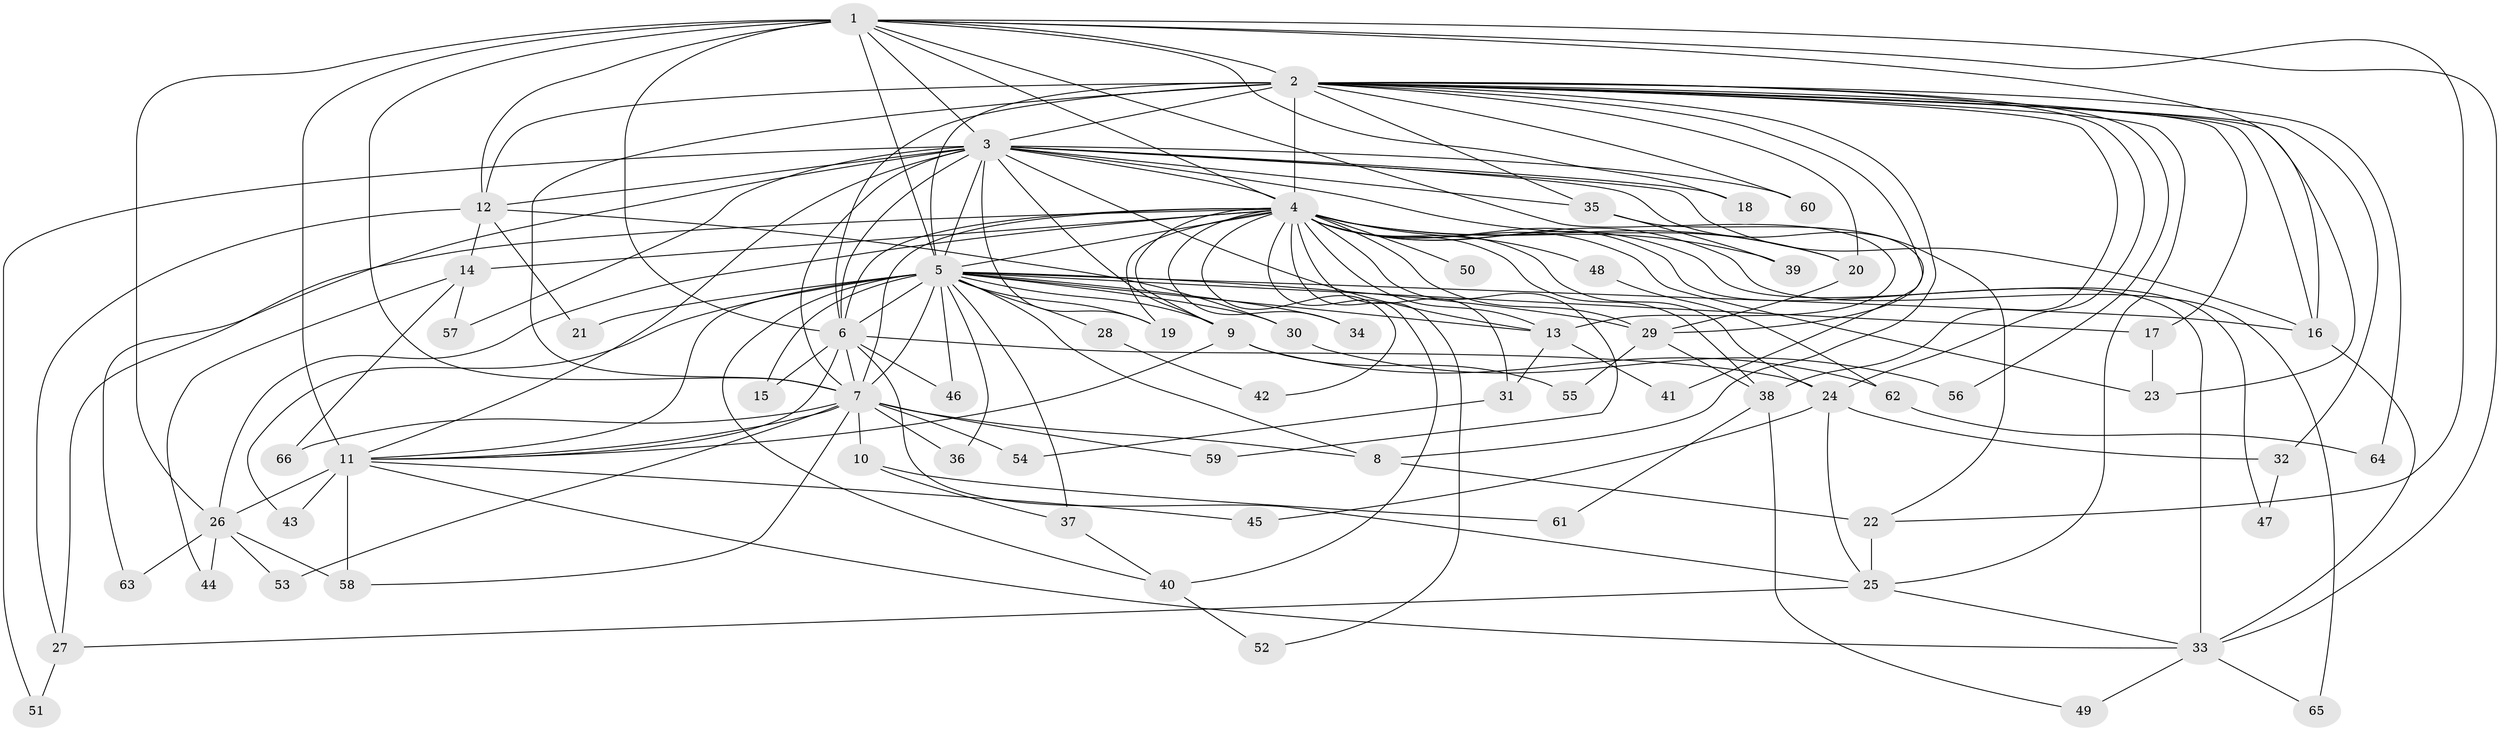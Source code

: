 // original degree distribution, {26: 0.007633587786259542, 28: 0.007633587786259542, 22: 0.007633587786259542, 21: 0.007633587786259542, 35: 0.007633587786259542, 34: 0.007633587786259542, 16: 0.007633587786259542, 24: 0.007633587786259542, 18: 0.007633587786259542, 15: 0.007633587786259542, 3: 0.21374045801526717, 6: 0.04580152671755725, 4: 0.08396946564885496, 2: 0.549618320610687, 7: 0.015267175572519083, 5: 0.007633587786259542, 8: 0.007633587786259542}
// Generated by graph-tools (version 1.1) at 2025/34/03/09/25 02:34:41]
// undirected, 66 vertices, 163 edges
graph export_dot {
graph [start="1"]
  node [color=gray90,style=filled];
  1;
  2;
  3;
  4;
  5;
  6;
  7;
  8;
  9;
  10;
  11;
  12;
  13;
  14;
  15;
  16;
  17;
  18;
  19;
  20;
  21;
  22;
  23;
  24;
  25;
  26;
  27;
  28;
  29;
  30;
  31;
  32;
  33;
  34;
  35;
  36;
  37;
  38;
  39;
  40;
  41;
  42;
  43;
  44;
  45;
  46;
  47;
  48;
  49;
  50;
  51;
  52;
  53;
  54;
  55;
  56;
  57;
  58;
  59;
  60;
  61;
  62;
  63;
  64;
  65;
  66;
  1 -- 2 [weight=4.0];
  1 -- 3 [weight=4.0];
  1 -- 4 [weight=3.0];
  1 -- 5 [weight=2.0];
  1 -- 6 [weight=2.0];
  1 -- 7 [weight=2.0];
  1 -- 11 [weight=12.0];
  1 -- 12 [weight=1.0];
  1 -- 13 [weight=1.0];
  1 -- 16 [weight=4.0];
  1 -- 18 [weight=1.0];
  1 -- 22 [weight=1.0];
  1 -- 26 [weight=2.0];
  1 -- 33 [weight=1.0];
  2 -- 3 [weight=4.0];
  2 -- 4 [weight=11.0];
  2 -- 5 [weight=3.0];
  2 -- 6 [weight=2.0];
  2 -- 7 [weight=2.0];
  2 -- 8 [weight=2.0];
  2 -- 12 [weight=2.0];
  2 -- 16 [weight=1.0];
  2 -- 17 [weight=1.0];
  2 -- 20 [weight=1.0];
  2 -- 23 [weight=1.0];
  2 -- 24 [weight=2.0];
  2 -- 25 [weight=2.0];
  2 -- 29 [weight=1.0];
  2 -- 32 [weight=1.0];
  2 -- 35 [weight=1.0];
  2 -- 38 [weight=1.0];
  2 -- 56 [weight=1.0];
  2 -- 60 [weight=1.0];
  2 -- 64 [weight=1.0];
  3 -- 4 [weight=3.0];
  3 -- 5 [weight=2.0];
  3 -- 6 [weight=2.0];
  3 -- 7 [weight=3.0];
  3 -- 9 [weight=1.0];
  3 -- 11 [weight=1.0];
  3 -- 12 [weight=1.0];
  3 -- 13 [weight=1.0];
  3 -- 16 [weight=1.0];
  3 -- 18 [weight=2.0];
  3 -- 19 [weight=1.0];
  3 -- 20 [weight=1.0];
  3 -- 22 [weight=1.0];
  3 -- 35 [weight=1.0];
  3 -- 51 [weight=1.0];
  3 -- 57 [weight=1.0];
  3 -- 60 [weight=1.0];
  3 -- 63 [weight=1.0];
  4 -- 5 [weight=1.0];
  4 -- 6 [weight=3.0];
  4 -- 7 [weight=3.0];
  4 -- 9 [weight=1.0];
  4 -- 13 [weight=1.0];
  4 -- 14 [weight=2.0];
  4 -- 19 [weight=1.0];
  4 -- 20 [weight=1.0];
  4 -- 23 [weight=1.0];
  4 -- 24 [weight=2.0];
  4 -- 26 [weight=1.0];
  4 -- 27 [weight=1.0];
  4 -- 29 [weight=1.0];
  4 -- 31 [weight=1.0];
  4 -- 33 [weight=1.0];
  4 -- 34 [weight=1.0];
  4 -- 38 [weight=2.0];
  4 -- 39 [weight=1.0];
  4 -- 40 [weight=1.0];
  4 -- 42 [weight=1.0];
  4 -- 47 [weight=1.0];
  4 -- 48 [weight=1.0];
  4 -- 50 [weight=2.0];
  4 -- 52 [weight=1.0];
  4 -- 59 [weight=1.0];
  4 -- 65 [weight=1.0];
  5 -- 6 [weight=1.0];
  5 -- 7 [weight=2.0];
  5 -- 8 [weight=1.0];
  5 -- 9 [weight=1.0];
  5 -- 11 [weight=3.0];
  5 -- 13 [weight=1.0];
  5 -- 15 [weight=1.0];
  5 -- 16 [weight=1.0];
  5 -- 17 [weight=2.0];
  5 -- 19 [weight=1.0];
  5 -- 21 [weight=1.0];
  5 -- 28 [weight=1.0];
  5 -- 29 [weight=1.0];
  5 -- 30 [weight=1.0];
  5 -- 34 [weight=1.0];
  5 -- 36 [weight=2.0];
  5 -- 37 [weight=2.0];
  5 -- 40 [weight=1.0];
  5 -- 43 [weight=1.0];
  5 -- 46 [weight=1.0];
  6 -- 7 [weight=2.0];
  6 -- 11 [weight=1.0];
  6 -- 15 [weight=1.0];
  6 -- 24 [weight=1.0];
  6 -- 25 [weight=1.0];
  6 -- 46 [weight=1.0];
  7 -- 8 [weight=2.0];
  7 -- 10 [weight=1.0];
  7 -- 11 [weight=1.0];
  7 -- 36 [weight=1.0];
  7 -- 53 [weight=1.0];
  7 -- 54 [weight=1.0];
  7 -- 58 [weight=1.0];
  7 -- 59 [weight=1.0];
  7 -- 66 [weight=1.0];
  8 -- 22 [weight=4.0];
  9 -- 11 [weight=1.0];
  9 -- 55 [weight=1.0];
  9 -- 62 [weight=1.0];
  10 -- 37 [weight=1.0];
  10 -- 61 [weight=1.0];
  11 -- 26 [weight=2.0];
  11 -- 33 [weight=1.0];
  11 -- 43 [weight=1.0];
  11 -- 45 [weight=1.0];
  11 -- 58 [weight=1.0];
  12 -- 14 [weight=1.0];
  12 -- 21 [weight=1.0];
  12 -- 27 [weight=1.0];
  12 -- 30 [weight=1.0];
  13 -- 31 [weight=1.0];
  13 -- 41 [weight=1.0];
  14 -- 44 [weight=1.0];
  14 -- 57 [weight=1.0];
  14 -- 66 [weight=1.0];
  16 -- 33 [weight=1.0];
  17 -- 23 [weight=1.0];
  20 -- 29 [weight=1.0];
  22 -- 25 [weight=1.0];
  24 -- 25 [weight=1.0];
  24 -- 32 [weight=1.0];
  24 -- 45 [weight=1.0];
  25 -- 27 [weight=1.0];
  25 -- 33 [weight=1.0];
  26 -- 44 [weight=1.0];
  26 -- 53 [weight=1.0];
  26 -- 58 [weight=1.0];
  26 -- 63 [weight=1.0];
  27 -- 51 [weight=1.0];
  28 -- 42 [weight=1.0];
  29 -- 38 [weight=1.0];
  29 -- 55 [weight=1.0];
  30 -- 56 [weight=1.0];
  31 -- 54 [weight=1.0];
  32 -- 47 [weight=1.0];
  33 -- 49 [weight=1.0];
  33 -- 65 [weight=1.0];
  35 -- 39 [weight=1.0];
  35 -- 41 [weight=1.0];
  37 -- 40 [weight=1.0];
  38 -- 49 [weight=1.0];
  38 -- 61 [weight=1.0];
  40 -- 52 [weight=1.0];
  48 -- 62 [weight=1.0];
  62 -- 64 [weight=1.0];
}
